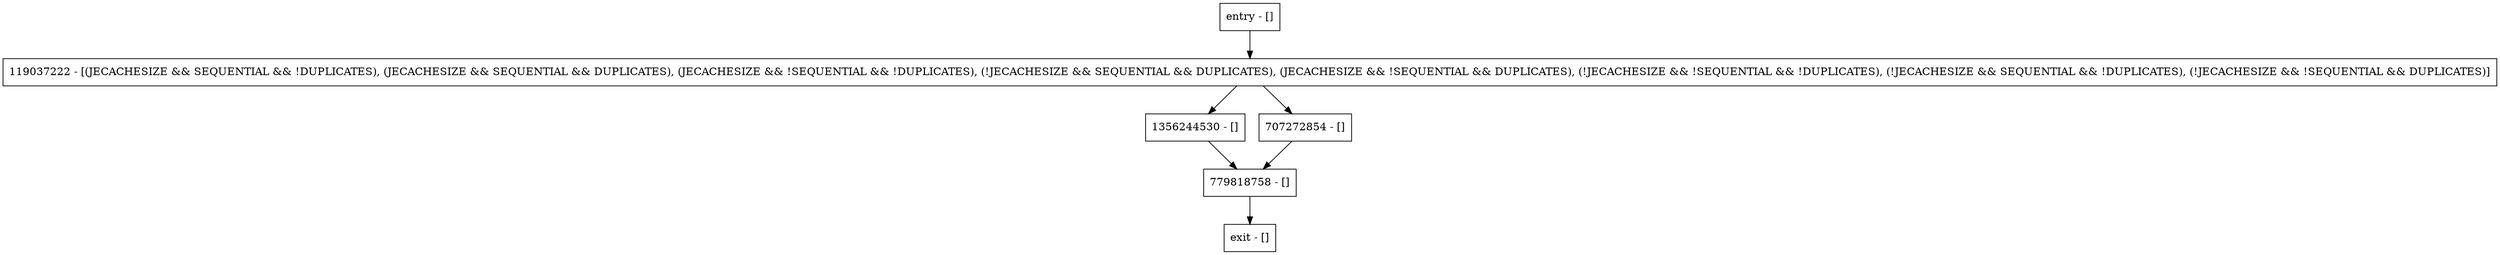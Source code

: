 digraph recordExists {
node [shape=record];
119037222 [label="119037222 - [(JECACHESIZE && SEQUENTIAL && !DUPLICATES), (JECACHESIZE && SEQUENTIAL && DUPLICATES), (JECACHESIZE && !SEQUENTIAL && !DUPLICATES), (!JECACHESIZE && SEQUENTIAL && DUPLICATES), (JECACHESIZE && !SEQUENTIAL && DUPLICATES), (!JECACHESIZE && !SEQUENTIAL && !DUPLICATES), (!JECACHESIZE && SEQUENTIAL && !DUPLICATES), (!JECACHESIZE && !SEQUENTIAL && DUPLICATES)]"];
entry [label="entry - []"];
exit [label="exit - []"];
1356244530 [label="1356244530 - []"];
779818758 [label="779818758 - []"];
707272854 [label="707272854 - []"];
entry;
exit;
119037222 -> 1356244530;
119037222 -> 707272854;
entry -> 119037222;
1356244530 -> 779818758;
779818758 -> exit;
707272854 -> 779818758;
}
